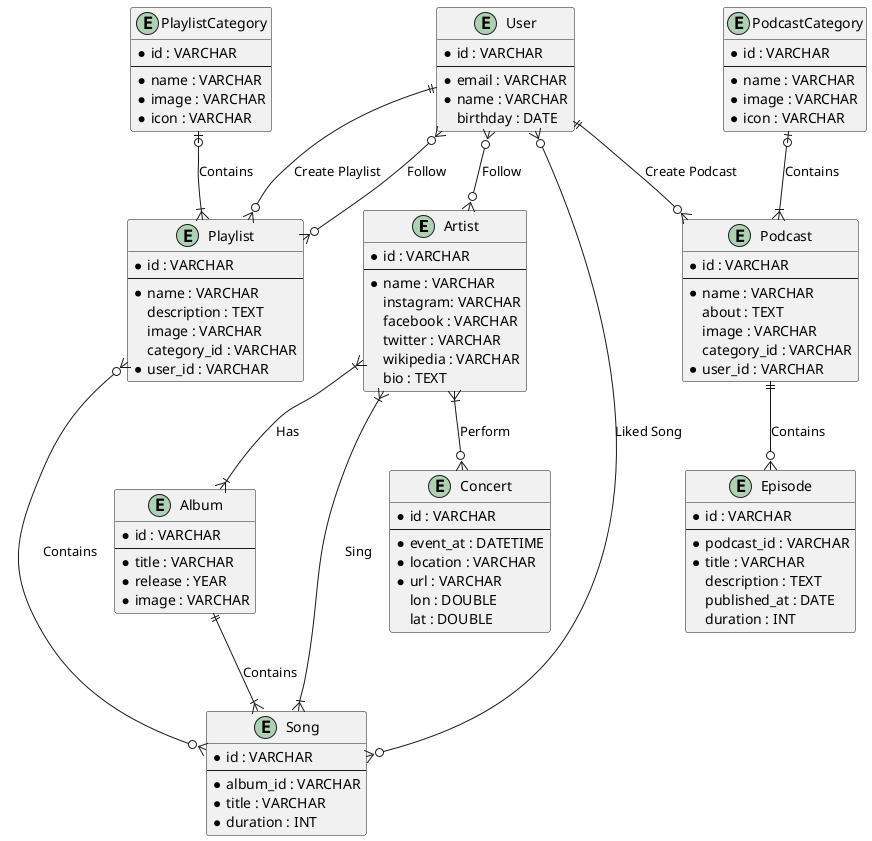 @startuml music-platform
entity Artist {
    * id : VARCHAR
    --
    * name : VARCHAR
    instagram: VARCHAR
    facebook : VARCHAR
    twitter : VARCHAR
    wikipedia : VARCHAR
    bio : TEXT
}

entity Album {
    * id : VARCHAR
    --
    * title : VARCHAR
    * release : YEAR
    * image : VARCHAR
}

entity Song {
    * id : VARCHAR
    --
    * album_id : VARCHAR
    * title : VARCHAR
    * duration : INT
}

entity PlaylistCategory {
    * id : VARCHAR
    --
    * name : VARCHAR
    * image : VARCHAR
    * icon : VARCHAR
}

entity PodcastCategory {
    * id : VARCHAR
    --
    * name : VARCHAR
    * image : VARCHAR
    * icon : VARCHAR
}

entity Playlist {
    * id : VARCHAR
    --
    * name : VARCHAR
    description : TEXT
    image : VARCHAR
    category_id : VARCHAR
    * user_id : VARCHAR 
}

entity Podcast {
    * id : VARCHAR
    --
    * name : VARCHAR
    about : TEXT
    image : VARCHAR
    category_id : VARCHAR
    * user_id : VARCHAR
}

entity Episode {
    * id : VARCHAR
    --
    * podcast_id : VARCHAR
    * title : VARCHAR
    description : TEXT
    published_at : DATE
    duration : INT
}

entity User {
    * id : VARCHAR
    --
    * email : VARCHAR
    * name : VARCHAR
    birthday : DATE
}

entity Concert {
    * id : VARCHAR
    --
    * event_at : DATETIME
    * location : VARCHAR
    * url : VARCHAR
    lon : DOUBLE
    lat : DOUBLE
}

Artist }|--|{ Album : Has
Album ||--|{ Song : Contains
Artist }|--|{ Song : Sing
PlaylistCategory |o--|{ Playlist : Contains
User ||--o{ Playlist : Create Playlist
Playlist }o--o{ Song : Contains
PodcastCategory |o--|{ Podcast : Contains
User ||--o{ Podcast : Create Podcast
Podcast ||--o{ Episode : Contains
Artist }|--o{ Concert : Perform
User }o--o{ Artist : Follow
User }o--o{ Song : Liked Song
User }o--o{ Playlist : Follow


@enduml